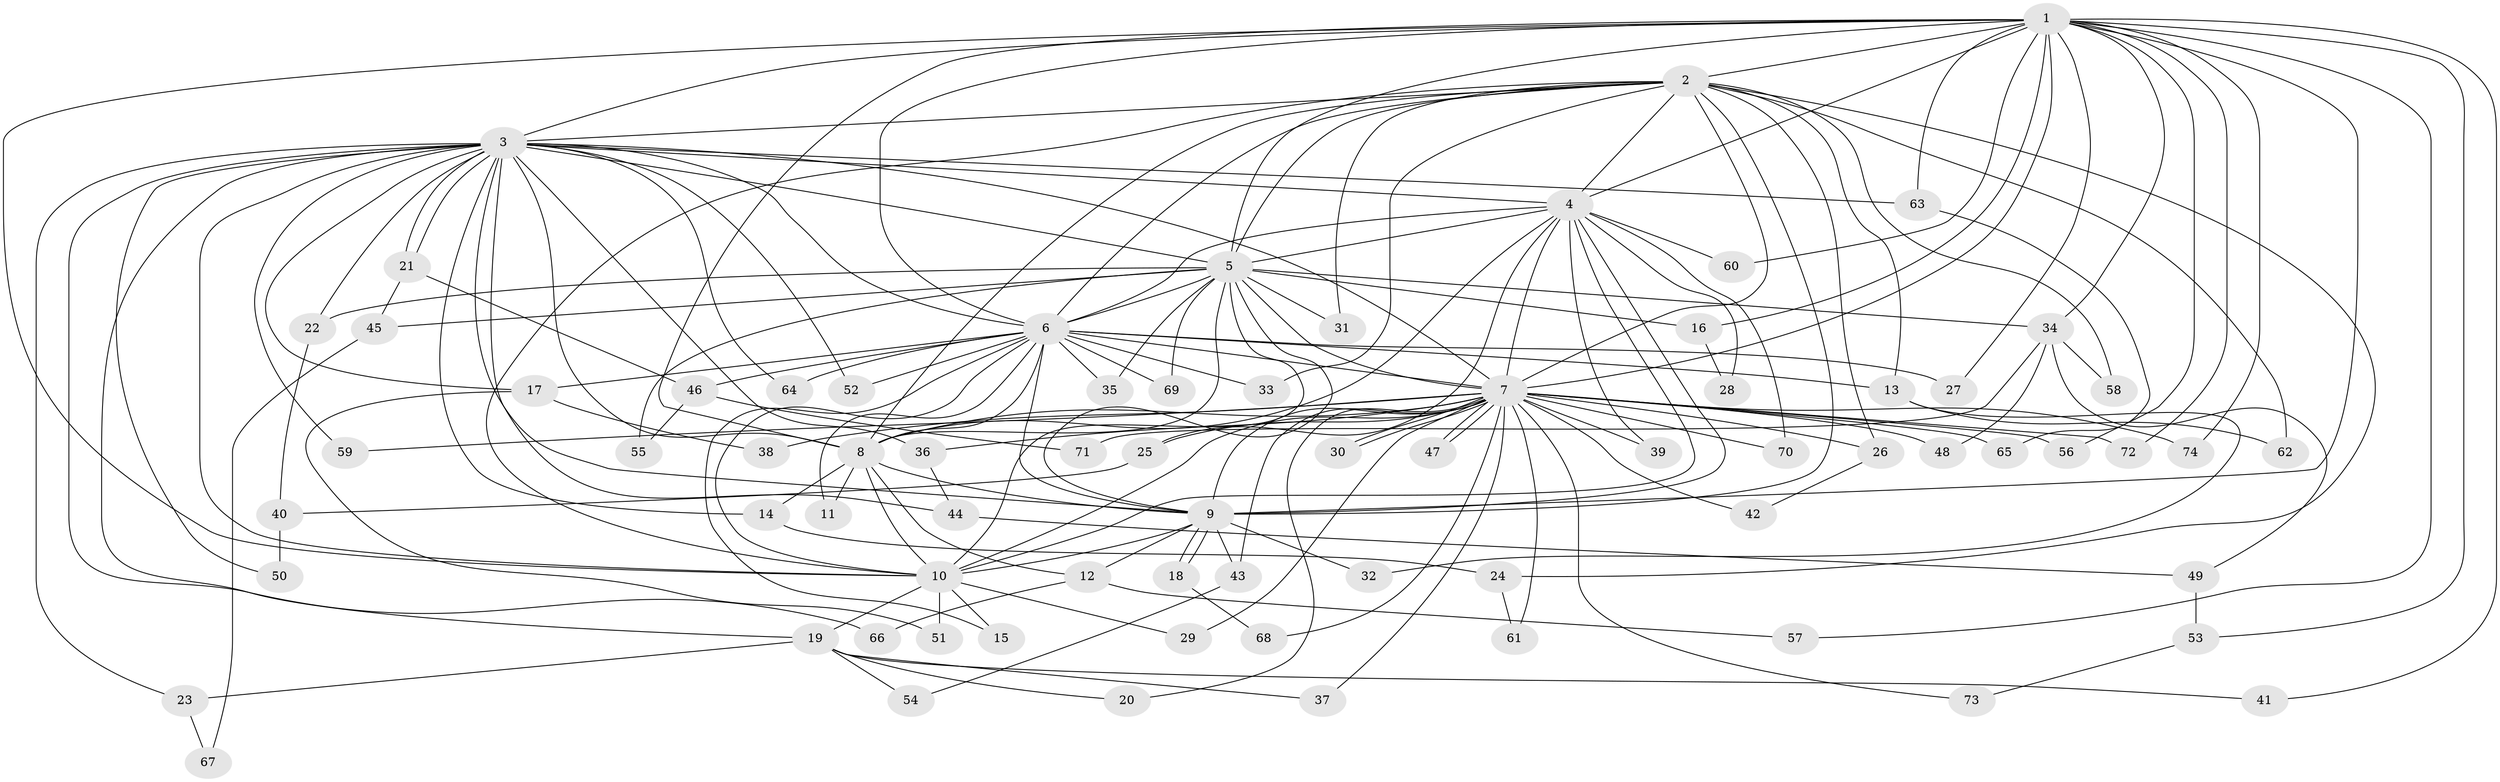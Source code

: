 // coarse degree distribution, {21: 0.019230769230769232, 13: 0.019230769230769232, 23: 0.019230769230769232, 11: 0.019230769230769232, 14: 0.019230769230769232, 20: 0.019230769230769232, 27: 0.019230769230769232, 9: 0.019230769230769232, 2: 0.5384615384615384, 4: 0.09615384615384616, 3: 0.19230769230769232, 6: 0.019230769230769232}
// Generated by graph-tools (version 1.1) at 2025/51/02/27/25 19:51:51]
// undirected, 74 vertices, 173 edges
graph export_dot {
graph [start="1"]
  node [color=gray90,style=filled];
  1;
  2;
  3;
  4;
  5;
  6;
  7;
  8;
  9;
  10;
  11;
  12;
  13;
  14;
  15;
  16;
  17;
  18;
  19;
  20;
  21;
  22;
  23;
  24;
  25;
  26;
  27;
  28;
  29;
  30;
  31;
  32;
  33;
  34;
  35;
  36;
  37;
  38;
  39;
  40;
  41;
  42;
  43;
  44;
  45;
  46;
  47;
  48;
  49;
  50;
  51;
  52;
  53;
  54;
  55;
  56;
  57;
  58;
  59;
  60;
  61;
  62;
  63;
  64;
  65;
  66;
  67;
  68;
  69;
  70;
  71;
  72;
  73;
  74;
  1 -- 2;
  1 -- 3;
  1 -- 4;
  1 -- 5;
  1 -- 6;
  1 -- 7;
  1 -- 8;
  1 -- 9;
  1 -- 10;
  1 -- 16;
  1 -- 27;
  1 -- 34;
  1 -- 41;
  1 -- 53;
  1 -- 56;
  1 -- 57;
  1 -- 60;
  1 -- 63;
  1 -- 72;
  1 -- 74;
  2 -- 3;
  2 -- 4;
  2 -- 5;
  2 -- 6;
  2 -- 7;
  2 -- 8;
  2 -- 9;
  2 -- 10;
  2 -- 13;
  2 -- 24;
  2 -- 26;
  2 -- 31;
  2 -- 33;
  2 -- 58;
  2 -- 62;
  3 -- 4;
  3 -- 5;
  3 -- 6;
  3 -- 7;
  3 -- 8;
  3 -- 9;
  3 -- 10;
  3 -- 14;
  3 -- 17;
  3 -- 19;
  3 -- 21;
  3 -- 21;
  3 -- 22;
  3 -- 23;
  3 -- 36;
  3 -- 44;
  3 -- 50;
  3 -- 52;
  3 -- 59;
  3 -- 63;
  3 -- 64;
  3 -- 66;
  4 -- 5;
  4 -- 6;
  4 -- 7;
  4 -- 8;
  4 -- 9;
  4 -- 10;
  4 -- 25;
  4 -- 28;
  4 -- 39;
  4 -- 60;
  4 -- 70;
  5 -- 6;
  5 -- 7;
  5 -- 8;
  5 -- 9;
  5 -- 10;
  5 -- 16;
  5 -- 22;
  5 -- 31;
  5 -- 34;
  5 -- 35;
  5 -- 45;
  5 -- 55;
  5 -- 69;
  6 -- 7;
  6 -- 8;
  6 -- 9;
  6 -- 10;
  6 -- 11;
  6 -- 13;
  6 -- 15;
  6 -- 17;
  6 -- 27;
  6 -- 33;
  6 -- 35;
  6 -- 46;
  6 -- 52;
  6 -- 64;
  6 -- 69;
  7 -- 8;
  7 -- 9;
  7 -- 10;
  7 -- 20;
  7 -- 25;
  7 -- 26;
  7 -- 29;
  7 -- 30;
  7 -- 30;
  7 -- 36;
  7 -- 37;
  7 -- 38;
  7 -- 39;
  7 -- 42;
  7 -- 43;
  7 -- 47;
  7 -- 47;
  7 -- 48;
  7 -- 56;
  7 -- 59;
  7 -- 61;
  7 -- 65;
  7 -- 68;
  7 -- 70;
  7 -- 72;
  7 -- 73;
  7 -- 74;
  8 -- 9;
  8 -- 10;
  8 -- 11;
  8 -- 12;
  8 -- 14;
  9 -- 10;
  9 -- 12;
  9 -- 18;
  9 -- 18;
  9 -- 32;
  9 -- 43;
  10 -- 15;
  10 -- 19;
  10 -- 29;
  10 -- 51;
  12 -- 57;
  12 -- 66;
  13 -- 32;
  13 -- 62;
  14 -- 24;
  16 -- 28;
  17 -- 38;
  17 -- 51;
  18 -- 68;
  19 -- 20;
  19 -- 23;
  19 -- 37;
  19 -- 41;
  19 -- 54;
  21 -- 45;
  21 -- 46;
  22 -- 40;
  23 -- 67;
  24 -- 61;
  25 -- 40;
  26 -- 42;
  34 -- 48;
  34 -- 49;
  34 -- 58;
  34 -- 71;
  36 -- 44;
  40 -- 50;
  43 -- 54;
  44 -- 49;
  45 -- 67;
  46 -- 55;
  46 -- 71;
  49 -- 53;
  53 -- 73;
  63 -- 65;
}
